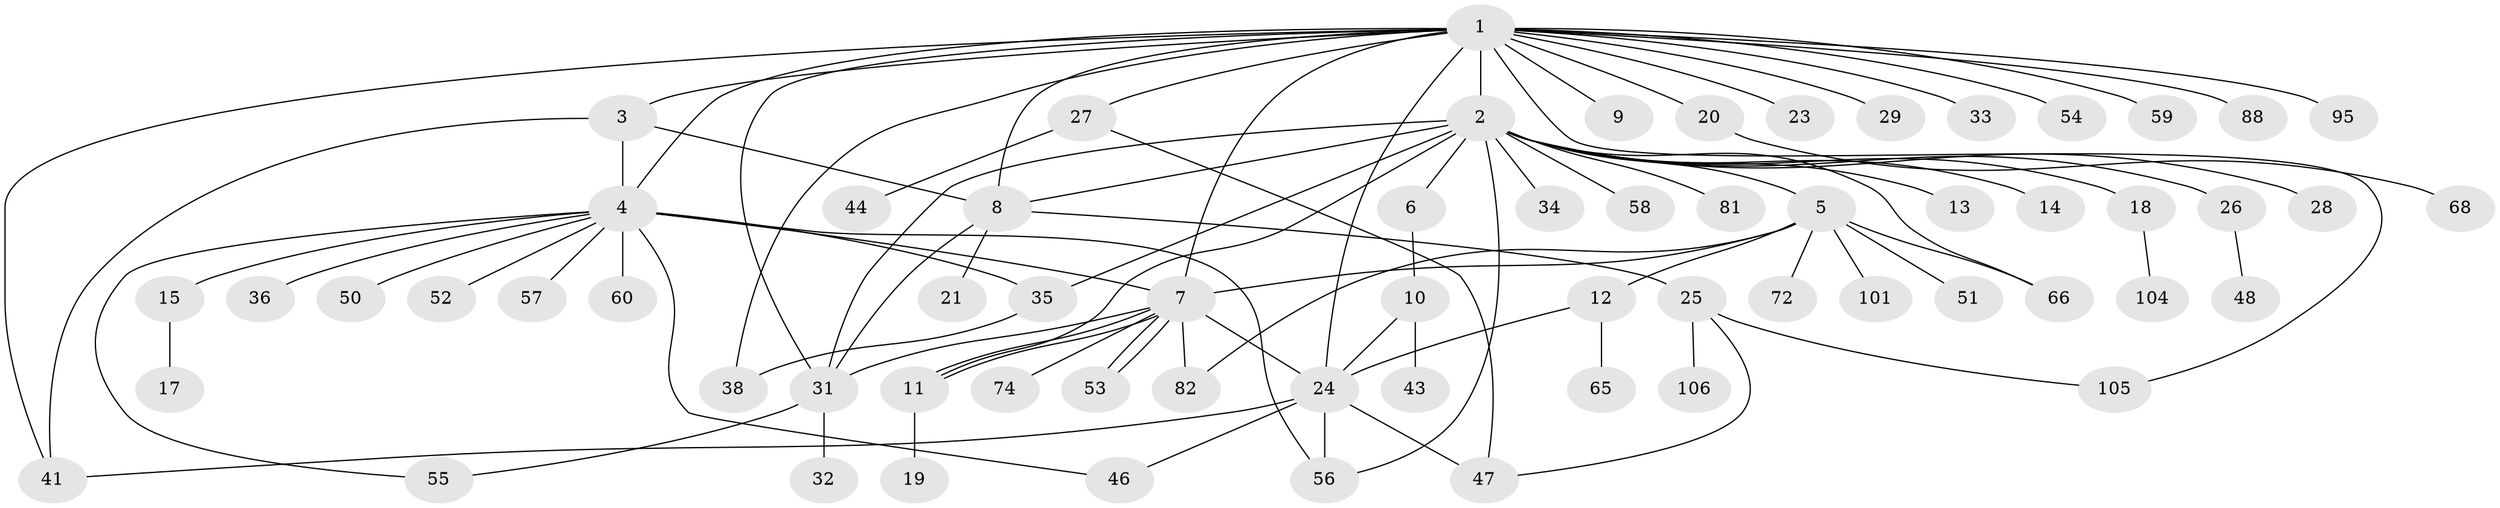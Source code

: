 // original degree distribution, {21: 0.009345794392523364, 17: 0.009345794392523364, 4: 0.06542056074766354, 14: 0.009345794392523364, 8: 0.009345794392523364, 2: 0.22429906542056074, 11: 0.009345794392523364, 6: 0.018691588785046728, 3: 0.09345794392523364, 1: 0.5233644859813084, 10: 0.018691588785046728, 5: 0.009345794392523364}
// Generated by graph-tools (version 1.1) at 2025/18/03/04/25 18:18:00]
// undirected, 64 vertices, 90 edges
graph export_dot {
graph [start="1"]
  node [color=gray90,style=filled];
  1;
  2;
  3;
  4 [super="+49"];
  5;
  6;
  7;
  8 [super="+16"];
  9 [super="+63"];
  10;
  11 [super="+80+61"];
  12;
  13;
  14 [super="+22"];
  15 [super="+64"];
  17;
  18 [super="+42+92"];
  19;
  20;
  21;
  23;
  24 [super="+85+90+78+75+76+103+30+39"];
  25;
  26;
  27;
  28;
  29;
  31 [super="+40+37+83+93+98+73"];
  32 [super="+102"];
  33;
  34;
  35 [super="+69"];
  36;
  38 [super="+96+79+45"];
  41 [super="+70"];
  43;
  44;
  46;
  47 [super="+94+62"];
  48;
  50;
  51;
  52 [super="+77"];
  53;
  54 [super="+71+87"];
  55;
  56;
  57;
  58;
  59 [super="+107"];
  60 [super="+89"];
  65;
  66 [super="+67"];
  68;
  72;
  74;
  81;
  82;
  88;
  95;
  101;
  104;
  105;
  106;
  1 -- 2;
  1 -- 3;
  1 -- 4;
  1 -- 7;
  1 -- 8;
  1 -- 9;
  1 -- 20;
  1 -- 23;
  1 -- 24;
  1 -- 27;
  1 -- 29;
  1 -- 31 [weight=2];
  1 -- 33;
  1 -- 38;
  1 -- 54;
  1 -- 59;
  1 -- 88;
  1 -- 95;
  1 -- 105;
  1 -- 41;
  2 -- 5;
  2 -- 6;
  2 -- 8;
  2 -- 11;
  2 -- 13;
  2 -- 14;
  2 -- 18;
  2 -- 26;
  2 -- 28;
  2 -- 34;
  2 -- 35;
  2 -- 56;
  2 -- 58;
  2 -- 66;
  2 -- 81;
  2 -- 31;
  3 -- 4;
  3 -- 8;
  3 -- 41;
  4 -- 7;
  4 -- 15;
  4 -- 35;
  4 -- 36;
  4 -- 46;
  4 -- 50;
  4 -- 52;
  4 -- 55;
  4 -- 56;
  4 -- 57;
  4 -- 60;
  5 -- 7;
  5 -- 12;
  5 -- 51;
  5 -- 66;
  5 -- 72;
  5 -- 82;
  5 -- 101;
  6 -- 10;
  7 -- 11;
  7 -- 11;
  7 -- 24;
  7 -- 31;
  7 -- 53;
  7 -- 53;
  7 -- 74;
  7 -- 82;
  8 -- 21;
  8 -- 31;
  8 -- 25;
  10 -- 43;
  10 -- 24;
  11 -- 19;
  12 -- 65;
  12 -- 24;
  15 -- 17;
  18 -- 104;
  20 -- 68;
  24 -- 41;
  24 -- 56;
  24 -- 46;
  24 -- 47;
  25 -- 105;
  25 -- 106;
  25 -- 47;
  26 -- 48;
  27 -- 44;
  27 -- 47;
  31 -- 32;
  31 -- 55;
  35 -- 38;
}
